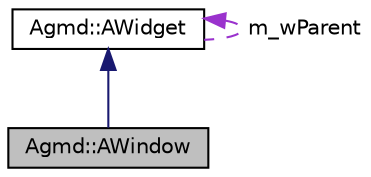 digraph "Agmd::AWindow"
{
  edge [fontname="Helvetica",fontsize="10",labelfontname="Helvetica",labelfontsize="10"];
  node [fontname="Helvetica",fontsize="10",shape=record];
  Node1 [label="Agmd::AWindow",height=0.2,width=0.4,color="black", fillcolor="grey75", style="filled" fontcolor="black"];
  Node2 -> Node1 [dir="back",color="midnightblue",fontsize="10",style="solid"];
  Node2 [label="Agmd::AWidget",height=0.2,width=0.4,color="black", fillcolor="white", style="filled",URL="$class_agmd_1_1_a_widget.html"];
  Node2 -> Node2 [dir="back",color="darkorchid3",fontsize="10",style="dashed",label=" m_wParent" ];
}
